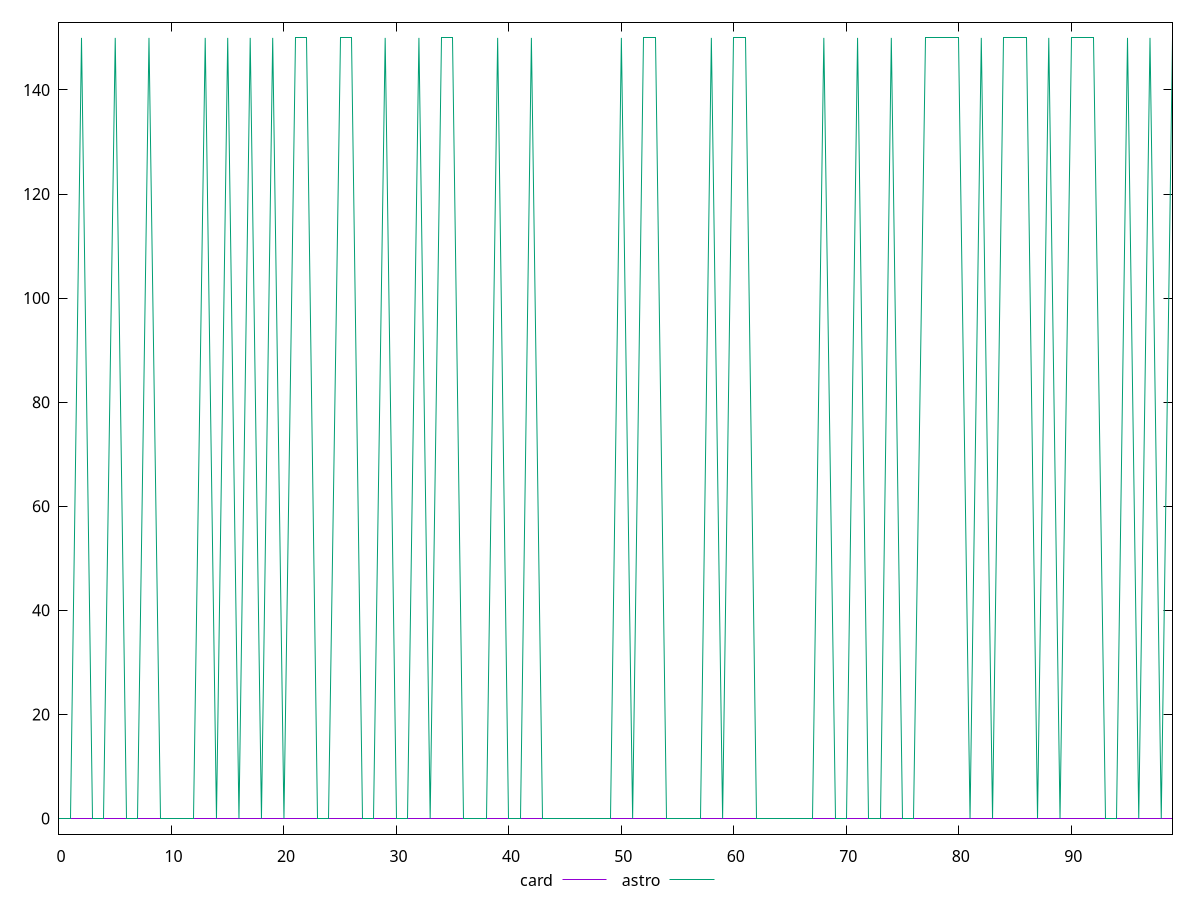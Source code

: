 reset

$card <<EOF
0 0
1 0
2 0
3 0
4 0
5 0
6 0
7 0
8 0
9 0
10 0
11 0
12 0
13 0
14 0
15 0
16 0
17 0
18 0
19 0
20 0
21 0
22 0
23 0
24 0
25 0
26 0
27 0
28 0
29 0
30 0
31 0
32 0
33 0
34 0
35 0
36 0
37 0
38 0
39 0
40 0
41 0
42 0
43 0
44 0
45 0
46 0
47 0
48 0
49 0
50 0
51 0
52 0
53 0
54 0
55 0
56 0
57 0
58 0
59 0
60 0
61 0
62 0
63 0
64 0
65 0
66 0
67 0
68 0
69 0
70 0
71 0
72 0
73 0
74 0
75 0
76 0
77 0
78 0
79 0
80 0
81 0
82 0
83 0
84 0
85 0
86 0
87 0
88 0
89 0
90 0
91 0
92 0
93 0
94 0
95 0
96 0
97 0
98 0
99 0
EOF

$astro <<EOF
0 0
1 0
2 150
3 0
4 0
5 150
6 0
7 0
8 150
9 0
10 0
11 0
12 0
13 150
14 0
15 150
16 0
17 150
18 0
19 150
20 0
21 150
22 150
23 0
24 0
25 150
26 150
27 0
28 0
29 150
30 0
31 0
32 150
33 0
34 150
35 150
36 0
37 0
38 0
39 150
40 0
41 0
42 150
43 0
44 0
45 0
46 0
47 0
48 0
49 0
50 150
51 0
52 150
53 150
54 0
55 0
56 0
57 0
58 150
59 0
60 150
61 150
62 0
63 0
64 0
65 0
66 0
67 0
68 150
69 0
70 0
71 150
72 0
73 0
74 150
75 0
76 0
77 150
78 150
79 150
80 150
81 0
82 150
83 0
84 150
85 150
86 150
87 0
88 150
89 0
90 150
91 150
92 150
93 0
94 0
95 150
96 0
97 150
98 0
99 150
EOF

set key outside below
set xrange [0:99]
set yrange [-3:153]
set trange [-3:153]
set terminal svg size 640, 520 enhanced background rgb 'white'
set output "reports/report_00032_2021-02-25T10-28-15.087Z/legacy-javascript/comparison/line/2_vs_3.svg"

plot $card title "card" with line, \
     $astro title "astro" with line

reset
